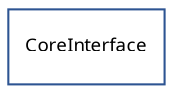 strict digraph interface_diagram {
  rankdir=LR;
  CoreInterface[
    label="CoreInterface",
    URL="CoreInterface.html",
    tooltip="com.sekati.core.CoreInterface",
    fontname="Verdana-Italic",
    fontsize="9"
    color="#2d5492"
    shape="record"
  ];
}
